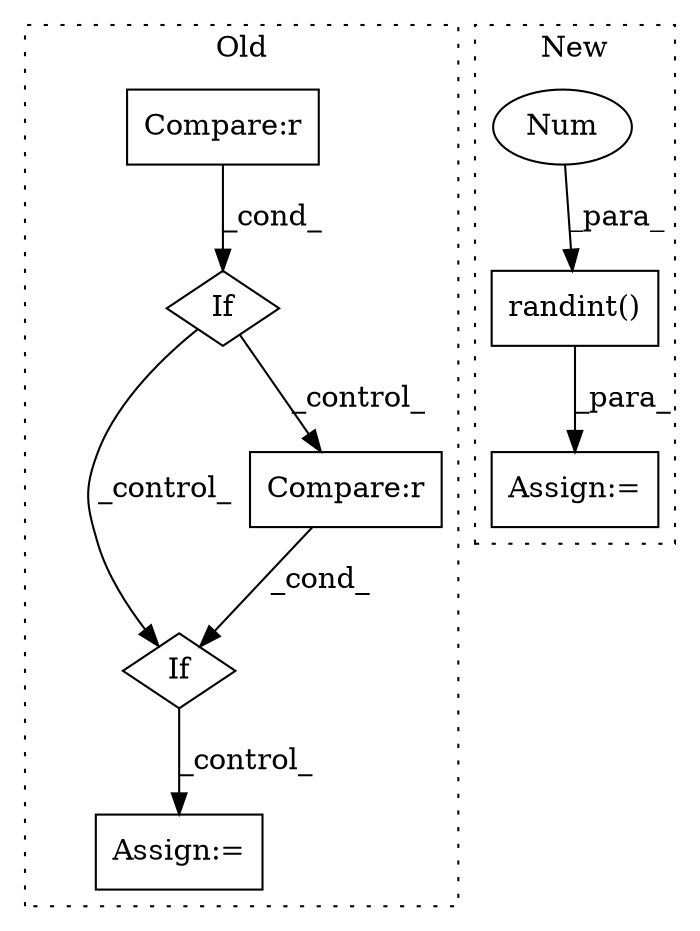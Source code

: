 digraph G {
subgraph cluster0 {
1 [label="If" a="96" s="3745" l="3" shape="diamond"];
3 [label="Compare:r" a="40" s="3748" l="26" shape="box"];
5 [label="Assign:=" a="68" s="3805" l="3" shape="box"];
7 [label="If" a="96" s="3192" l="3" shape="diamond"];
8 [label="Compare:r" a="40" s="3195" l="21" shape="box"];
label = "Old";
style="dotted";
}
subgraph cluster1 {
2 [label="randint()" a="75" s="2934,2964" l="18,1" shape="box"];
4 [label="Assign:=" a="68" s="2931" l="3" shape="box"];
6 [label="Num" a="76" s="2955" l="9" shape="ellipse"];
label = "New";
style="dotted";
}
1 -> 5 [label="_control_"];
2 -> 4 [label="_para_"];
3 -> 1 [label="_cond_"];
6 -> 2 [label="_para_"];
7 -> 1 [label="_control_"];
7 -> 3 [label="_control_"];
8 -> 7 [label="_cond_"];
}